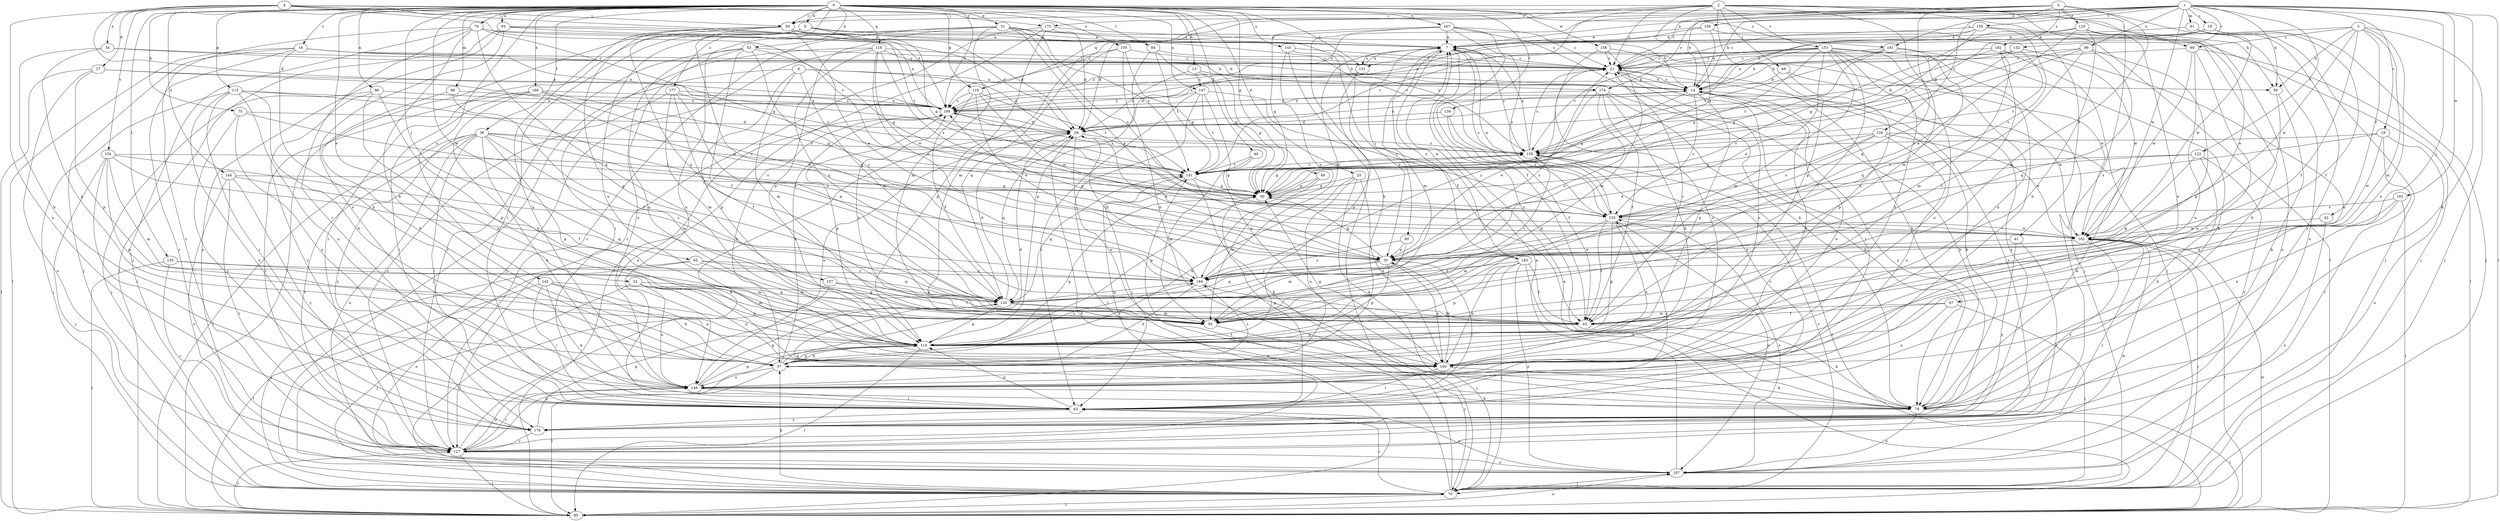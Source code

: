 strict digraph  {
0;
1;
2;
3;
4;
5;
6;
7;
9;
13;
14;
16;
18;
19;
21;
25;
27;
28;
31;
32;
34;
35;
38;
40;
41;
42;
43;
49;
50;
53;
56;
57;
59;
60;
63;
65;
67;
68;
69;
70;
75;
78;
79;
84;
85;
86;
91;
92;
93;
96;
99;
100;
105;
106;
107;
113;
114;
118;
119;
120;
122;
125;
126;
127;
131;
133;
135;
139;
141;
142;
144;
145;
147;
148;
150;
152;
153;
154;
155;
157;
158;
161;
162;
166;
167;
169;
174;
175;
176;
177;
181;
182;
183;
184;
0 -> 9  [label=b];
0 -> 13  [label=b];
0 -> 16  [label=c];
0 -> 25  [label=d];
0 -> 31  [label=e];
0 -> 32  [label=e];
0 -> 38  [label=f];
0 -> 40  [label=f];
0 -> 49  [label=g];
0 -> 53  [label=h];
0 -> 56  [label=h];
0 -> 59  [label=i];
0 -> 65  [label=j];
0 -> 75  [label=k];
0 -> 79  [label=l];
0 -> 84  [label=l];
0 -> 86  [label=m];
0 -> 93  [label=n];
0 -> 96  [label=n];
0 -> 105  [label=o];
0 -> 113  [label=p];
0 -> 118  [label=q];
0 -> 131  [label=s];
0 -> 135  [label=t];
0 -> 139  [label=t];
0 -> 142  [label=u];
0 -> 144  [label=u];
0 -> 145  [label=u];
0 -> 147  [label=u];
0 -> 157  [label=w];
0 -> 158  [label=w];
0 -> 166  [label=x];
0 -> 167  [label=x];
0 -> 169  [label=x];
0 -> 177  [label=z];
0 -> 181  [label=z];
1 -> 7  [label=a];
1 -> 14  [label=b];
1 -> 18  [label=c];
1 -> 19  [label=c];
1 -> 56  [label=h];
1 -> 59  [label=i];
1 -> 67  [label=j];
1 -> 78  [label=k];
1 -> 85  [label=l];
1 -> 91  [label=m];
1 -> 99  [label=n];
1 -> 106  [label=o];
1 -> 122  [label=r];
1 -> 150  [label=v];
1 -> 152  [label=v];
1 -> 161  [label=w];
1 -> 162  [label=w];
1 -> 169  [label=x];
1 -> 174  [label=y];
1 -> 181  [label=z];
2 -> 21  [label=c];
2 -> 41  [label=f];
2 -> 50  [label=g];
2 -> 59  [label=i];
2 -> 68  [label=j];
2 -> 69  [label=j];
2 -> 85  [label=l];
2 -> 92  [label=m];
2 -> 114  [label=p];
2 -> 119  [label=q];
2 -> 141  [label=t];
2 -> 153  [label=v];
2 -> 175  [label=y];
3 -> 42  [label=f];
3 -> 43  [label=f];
3 -> 56  [label=h];
3 -> 69  [label=j];
3 -> 70  [label=j];
3 -> 92  [label=m];
3 -> 100  [label=n];
3 -> 131  [label=s];
3 -> 162  [label=w];
4 -> 27  [label=d];
4 -> 28  [label=d];
4 -> 34  [label=e];
4 -> 59  [label=i];
4 -> 119  [label=q];
4 -> 141  [label=t];
4 -> 154  [label=v];
4 -> 169  [label=x];
4 -> 175  [label=y];
4 -> 176  [label=y];
5 -> 14  [label=b];
5 -> 21  [label=c];
5 -> 92  [label=m];
5 -> 107  [label=o];
5 -> 120  [label=q];
5 -> 125  [label=r];
5 -> 126  [label=r];
5 -> 127  [label=r];
5 -> 169  [label=x];
5 -> 182  [label=z];
6 -> 28  [label=d];
6 -> 70  [label=j];
6 -> 92  [label=m];
6 -> 114  [label=p];
6 -> 120  [label=q];
6 -> 174  [label=x];
7 -> 21  [label=c];
7 -> 60  [label=i];
7 -> 78  [label=k];
7 -> 92  [label=m];
7 -> 131  [label=s];
7 -> 133  [label=s];
7 -> 155  [label=v];
7 -> 162  [label=w];
7 -> 183  [label=z];
9 -> 7  [label=a];
9 -> 50  [label=g];
9 -> 63  [label=i];
9 -> 85  [label=l];
9 -> 100  [label=n];
9 -> 127  [label=r];
9 -> 155  [label=v];
13 -> 28  [label=d];
13 -> 50  [label=g];
13 -> 56  [label=h];
13 -> 147  [label=u];
14 -> 21  [label=c];
14 -> 50  [label=g];
14 -> 78  [label=k];
14 -> 114  [label=p];
14 -> 133  [label=s];
14 -> 148  [label=u];
14 -> 162  [label=w];
14 -> 169  [label=x];
16 -> 14  [label=b];
16 -> 21  [label=c];
16 -> 57  [label=h];
16 -> 70  [label=j];
16 -> 85  [label=l];
16 -> 127  [label=r];
16 -> 169  [label=x];
18 -> 7  [label=a];
18 -> 14  [label=b];
18 -> 28  [label=d];
18 -> 43  [label=f];
18 -> 70  [label=j];
19 -> 107  [label=o];
19 -> 127  [label=r];
19 -> 133  [label=s];
19 -> 155  [label=v];
19 -> 162  [label=w];
21 -> 14  [label=b];
21 -> 63  [label=i];
21 -> 127  [label=r];
21 -> 169  [label=x];
21 -> 184  [label=z];
25 -> 50  [label=g];
25 -> 57  [label=h];
25 -> 78  [label=k];
25 -> 100  [label=n];
25 -> 148  [label=u];
27 -> 14  [label=b];
27 -> 85  [label=l];
27 -> 107  [label=o];
27 -> 114  [label=p];
27 -> 162  [label=w];
28 -> 14  [label=b];
28 -> 35  [label=e];
28 -> 100  [label=n];
28 -> 120  [label=q];
28 -> 148  [label=u];
28 -> 155  [label=v];
31 -> 7  [label=a];
31 -> 14  [label=b];
31 -> 35  [label=e];
31 -> 92  [label=m];
31 -> 114  [label=p];
31 -> 127  [label=r];
31 -> 133  [label=s];
31 -> 141  [label=t];
31 -> 148  [label=u];
32 -> 70  [label=j];
32 -> 92  [label=m];
32 -> 100  [label=n];
32 -> 114  [label=p];
32 -> 120  [label=q];
32 -> 148  [label=u];
34 -> 14  [label=b];
34 -> 21  [label=c];
34 -> 57  [label=h];
34 -> 114  [label=p];
35 -> 50  [label=g];
35 -> 63  [label=i];
35 -> 100  [label=n];
35 -> 114  [label=p];
35 -> 120  [label=q];
35 -> 169  [label=x];
35 -> 184  [label=z];
38 -> 50  [label=g];
38 -> 63  [label=i];
38 -> 85  [label=l];
38 -> 92  [label=m];
38 -> 107  [label=o];
38 -> 114  [label=p];
38 -> 127  [label=r];
38 -> 133  [label=s];
38 -> 148  [label=u];
38 -> 155  [label=v];
38 -> 176  [label=y];
40 -> 50  [label=g];
40 -> 92  [label=m];
40 -> 141  [label=t];
41 -> 35  [label=e];
41 -> 127  [label=r];
41 -> 176  [label=y];
42 -> 107  [label=o];
42 -> 162  [label=w];
43 -> 21  [label=c];
43 -> 78  [label=k];
43 -> 114  [label=p];
49 -> 50  [label=g];
49 -> 92  [label=m];
49 -> 114  [label=p];
50 -> 133  [label=s];
53 -> 21  [label=c];
53 -> 43  [label=f];
53 -> 50  [label=g];
53 -> 100  [label=n];
53 -> 127  [label=r];
53 -> 148  [label=u];
53 -> 184  [label=z];
56 -> 78  [label=k];
56 -> 100  [label=n];
57 -> 28  [label=d];
57 -> 50  [label=g];
57 -> 85  [label=l];
57 -> 114  [label=p];
57 -> 148  [label=u];
57 -> 169  [label=x];
57 -> 184  [label=z];
59 -> 7  [label=a];
59 -> 28  [label=d];
59 -> 35  [label=e];
59 -> 114  [label=p];
59 -> 120  [label=q];
59 -> 148  [label=u];
59 -> 155  [label=v];
59 -> 184  [label=z];
60 -> 35  [label=e];
60 -> 92  [label=m];
60 -> 184  [label=z];
63 -> 50  [label=g];
63 -> 107  [label=o];
63 -> 114  [label=p];
63 -> 133  [label=s];
63 -> 155  [label=v];
63 -> 169  [label=x];
63 -> 176  [label=y];
65 -> 70  [label=j];
65 -> 92  [label=m];
65 -> 107  [label=o];
65 -> 120  [label=q];
65 -> 184  [label=z];
67 -> 43  [label=f];
67 -> 70  [label=j];
67 -> 92  [label=m];
67 -> 148  [label=u];
68 -> 14  [label=b];
68 -> 114  [label=p];
68 -> 176  [label=y];
69 -> 21  [label=c];
69 -> 63  [label=i];
69 -> 85  [label=l];
69 -> 148  [label=u];
69 -> 162  [label=w];
70 -> 28  [label=d];
70 -> 57  [label=h];
70 -> 63  [label=i];
70 -> 85  [label=l];
70 -> 141  [label=t];
70 -> 155  [label=v];
75 -> 28  [label=d];
75 -> 35  [label=e];
75 -> 148  [label=u];
75 -> 176  [label=y];
78 -> 14  [label=b];
78 -> 85  [label=l];
78 -> 107  [label=o];
78 -> 120  [label=q];
79 -> 7  [label=a];
79 -> 50  [label=g];
79 -> 57  [label=h];
79 -> 63  [label=i];
79 -> 70  [label=j];
79 -> 120  [label=q];
79 -> 127  [label=r];
79 -> 169  [label=x];
84 -> 21  [label=c];
84 -> 50  [label=g];
84 -> 114  [label=p];
84 -> 141  [label=t];
85 -> 7  [label=a];
85 -> 107  [label=o];
85 -> 127  [label=r];
85 -> 162  [label=w];
86 -> 43  [label=f];
86 -> 57  [label=h];
86 -> 169  [label=x];
91 -> 7  [label=a];
91 -> 70  [label=j];
91 -> 162  [label=w];
91 -> 176  [label=y];
92 -> 70  [label=j];
92 -> 169  [label=x];
93 -> 7  [label=a];
93 -> 28  [label=d];
93 -> 85  [label=l];
93 -> 107  [label=o];
93 -> 141  [label=t];
93 -> 148  [label=u];
96 -> 70  [label=j];
96 -> 100  [label=n];
96 -> 114  [label=p];
96 -> 169  [label=x];
96 -> 176  [label=y];
99 -> 21  [label=c];
99 -> 28  [label=d];
99 -> 114  [label=p];
99 -> 120  [label=q];
99 -> 141  [label=t];
99 -> 184  [label=z];
100 -> 14  [label=b];
100 -> 21  [label=c];
100 -> 35  [label=e];
100 -> 50  [label=g];
100 -> 63  [label=i];
100 -> 78  [label=k];
105 -> 21  [label=c];
105 -> 50  [label=g];
105 -> 100  [label=n];
105 -> 114  [label=p];
105 -> 120  [label=q];
106 -> 7  [label=a];
106 -> 14  [label=b];
106 -> 70  [label=j];
106 -> 169  [label=x];
107 -> 7  [label=a];
107 -> 70  [label=j];
107 -> 133  [label=s];
107 -> 162  [label=w];
113 -> 57  [label=h];
113 -> 63  [label=i];
113 -> 70  [label=j];
113 -> 148  [label=u];
113 -> 169  [label=x];
113 -> 176  [label=y];
113 -> 184  [label=z];
114 -> 57  [label=h];
114 -> 85  [label=l];
114 -> 100  [label=n];
114 -> 184  [label=z];
118 -> 14  [label=b];
118 -> 21  [label=c];
118 -> 35  [label=e];
118 -> 63  [label=i];
118 -> 70  [label=j];
118 -> 120  [label=q];
118 -> 133  [label=s];
118 -> 162  [label=w];
119 -> 35  [label=e];
119 -> 43  [label=f];
119 -> 141  [label=t];
119 -> 162  [label=w];
119 -> 169  [label=x];
120 -> 28  [label=d];
120 -> 43  [label=f];
120 -> 92  [label=m];
120 -> 114  [label=p];
120 -> 155  [label=v];
122 -> 78  [label=k];
122 -> 120  [label=q];
122 -> 133  [label=s];
122 -> 141  [label=t];
122 -> 176  [label=y];
125 -> 7  [label=a];
125 -> 35  [label=e];
125 -> 50  [label=g];
125 -> 57  [label=h];
125 -> 78  [label=k];
125 -> 100  [label=n];
125 -> 107  [label=o];
126 -> 35  [label=e];
126 -> 50  [label=g];
126 -> 78  [label=k];
126 -> 133  [label=s];
126 -> 148  [label=u];
126 -> 155  [label=v];
126 -> 162  [label=w];
127 -> 28  [label=d];
127 -> 85  [label=l];
127 -> 107  [label=o];
127 -> 114  [label=p];
127 -> 141  [label=t];
127 -> 148  [label=u];
131 -> 7  [label=a];
131 -> 28  [label=d];
131 -> 35  [label=e];
131 -> 114  [label=p];
133 -> 7  [label=a];
133 -> 43  [label=f];
133 -> 92  [label=m];
133 -> 100  [label=n];
133 -> 107  [label=o];
133 -> 114  [label=p];
133 -> 162  [label=w];
135 -> 85  [label=l];
135 -> 92  [label=m];
135 -> 127  [label=r];
135 -> 184  [label=z];
139 -> 28  [label=d];
139 -> 43  [label=f];
139 -> 133  [label=s];
141 -> 50  [label=g];
141 -> 63  [label=i];
141 -> 78  [label=k];
141 -> 120  [label=q];
141 -> 155  [label=v];
141 -> 169  [label=x];
142 -> 57  [label=h];
142 -> 63  [label=i];
142 -> 78  [label=k];
142 -> 85  [label=l];
142 -> 100  [label=n];
142 -> 120  [label=q];
144 -> 50  [label=g];
144 -> 107  [label=o];
144 -> 120  [label=q];
144 -> 127  [label=r];
144 -> 176  [label=y];
145 -> 21  [label=c];
145 -> 43  [label=f];
145 -> 70  [label=j];
145 -> 184  [label=z];
147 -> 63  [label=i];
147 -> 85  [label=l];
147 -> 100  [label=n];
147 -> 133  [label=s];
147 -> 141  [label=t];
147 -> 169  [label=x];
148 -> 63  [label=i];
148 -> 78  [label=k];
148 -> 114  [label=p];
148 -> 120  [label=q];
148 -> 127  [label=r];
150 -> 7  [label=a];
150 -> 21  [label=c];
150 -> 35  [label=e];
150 -> 133  [label=s];
150 -> 155  [label=v];
150 -> 169  [label=x];
152 -> 14  [label=b];
152 -> 21  [label=c];
152 -> 100  [label=n];
152 -> 141  [label=t];
152 -> 155  [label=v];
153 -> 14  [label=b];
153 -> 21  [label=c];
153 -> 35  [label=e];
153 -> 43  [label=f];
153 -> 50  [label=g];
153 -> 57  [label=h];
153 -> 63  [label=i];
153 -> 70  [label=j];
153 -> 92  [label=m];
153 -> 100  [label=n];
153 -> 148  [label=u];
153 -> 155  [label=v];
153 -> 169  [label=x];
154 -> 43  [label=f];
154 -> 63  [label=i];
154 -> 70  [label=j];
154 -> 92  [label=m];
154 -> 114  [label=p];
154 -> 141  [label=t];
154 -> 184  [label=z];
155 -> 7  [label=a];
155 -> 21  [label=c];
155 -> 50  [label=g];
155 -> 85  [label=l];
155 -> 141  [label=t];
157 -> 43  [label=f];
157 -> 70  [label=j];
157 -> 120  [label=q];
158 -> 21  [label=c];
158 -> 78  [label=k];
158 -> 92  [label=m];
158 -> 148  [label=u];
161 -> 85  [label=l];
161 -> 100  [label=n];
161 -> 120  [label=q];
161 -> 133  [label=s];
162 -> 35  [label=e];
162 -> 70  [label=j];
162 -> 85  [label=l];
162 -> 127  [label=r];
162 -> 176  [label=y];
166 -> 50  [label=g];
166 -> 63  [label=i];
166 -> 100  [label=n];
166 -> 127  [label=r];
166 -> 162  [label=w];
166 -> 169  [label=x];
167 -> 7  [label=a];
167 -> 21  [label=c];
167 -> 28  [label=d];
167 -> 43  [label=f];
167 -> 50  [label=g];
167 -> 57  [label=h];
167 -> 78  [label=k];
167 -> 133  [label=s];
169 -> 28  [label=d];
169 -> 57  [label=h];
169 -> 114  [label=p];
169 -> 141  [label=t];
174 -> 35  [label=e];
174 -> 43  [label=f];
174 -> 57  [label=h];
174 -> 78  [label=k];
174 -> 169  [label=x];
174 -> 176  [label=y];
174 -> 184  [label=z];
175 -> 7  [label=a];
175 -> 28  [label=d];
175 -> 85  [label=l];
175 -> 92  [label=m];
175 -> 127  [label=r];
176 -> 120  [label=q];
176 -> 127  [label=r];
177 -> 43  [label=f];
177 -> 92  [label=m];
177 -> 120  [label=q];
177 -> 127  [label=r];
177 -> 155  [label=v];
177 -> 169  [label=x];
181 -> 21  [label=c];
181 -> 50  [label=g];
181 -> 78  [label=k];
181 -> 120  [label=q];
181 -> 155  [label=v];
182 -> 21  [label=c];
182 -> 43  [label=f];
182 -> 70  [label=j];
182 -> 92  [label=m];
182 -> 141  [label=t];
182 -> 162  [label=w];
183 -> 7  [label=a];
183 -> 43  [label=f];
183 -> 70  [label=j];
183 -> 78  [label=k];
183 -> 100  [label=n];
183 -> 107  [label=o];
183 -> 114  [label=p];
183 -> 184  [label=z];
184 -> 7  [label=a];
184 -> 21  [label=c];
184 -> 28  [label=d];
184 -> 57  [label=h];
184 -> 70  [label=j];
184 -> 120  [label=q];
}
